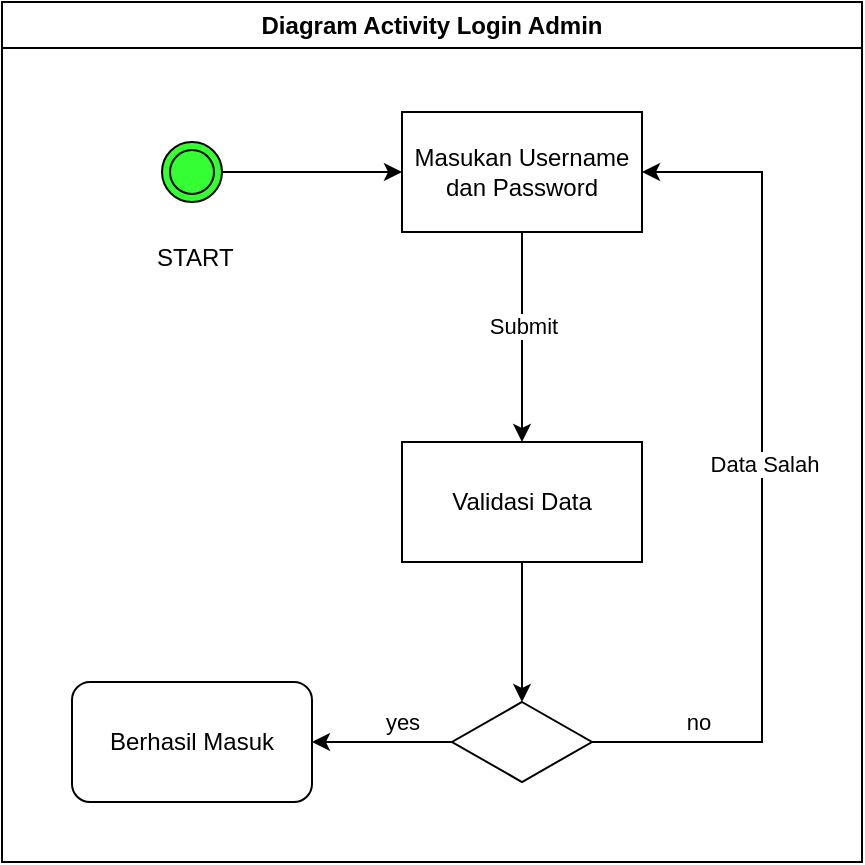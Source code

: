 <mxfile version="26.0.15">
  <diagram name="Page-1" id="GOh2vLQ1OWMwblA9ORjv">
    <mxGraphModel dx="1348" dy="560" grid="1" gridSize="10" guides="1" tooltips="1" connect="1" arrows="1" fold="1" page="1" pageScale="1" pageWidth="850" pageHeight="1100" math="0" shadow="0">
      <root>
        <mxCell id="0" />
        <mxCell id="1" parent="0" />
        <mxCell id="xI-s63wLPZlaSFHS93I1-6" style="edgeStyle=orthogonalEdgeStyle;rounded=0;orthogonalLoop=1;jettySize=auto;html=1;entryX=0;entryY=0.5;entryDx=0;entryDy=0;" edge="1" parent="1" source="xI-s63wLPZlaSFHS93I1-1" target="xI-s63wLPZlaSFHS93I1-3">
          <mxGeometry relative="1" as="geometry" />
        </mxCell>
        <mxCell id="xI-s63wLPZlaSFHS93I1-1" value="&lt;span style=&quot;white-space: pre;&quot;&gt;&#x9;&lt;span style=&quot;white-space: pre;&quot;&gt;&#x9;&lt;/span&gt;&lt;/span&gt;&lt;div&gt;&lt;br&gt;&lt;/div&gt;&lt;div&gt;&lt;br&gt;&lt;/div&gt;&lt;div&gt;&lt;br&gt;&lt;/div&gt;&lt;div&gt;&lt;br&gt;&lt;/div&gt;&lt;div&gt;&lt;br&gt;&lt;/div&gt;&lt;div&gt;&amp;nbsp;START&lt;/div&gt;" style="ellipse;shape=doubleEllipse;whiteSpace=wrap;html=1;aspect=fixed;fillColor=light-dark(#33FF33,var(--ge-dark-color, #121212));" vertex="1" parent="1">
          <mxGeometry x="60" y="100" width="30" height="30" as="geometry" />
        </mxCell>
        <mxCell id="xI-s63wLPZlaSFHS93I1-5" value="" style="edgeStyle=orthogonalEdgeStyle;rounded=0;orthogonalLoop=1;jettySize=auto;html=1;" edge="1" parent="1" source="xI-s63wLPZlaSFHS93I1-3" target="xI-s63wLPZlaSFHS93I1-13">
          <mxGeometry relative="1" as="geometry">
            <mxPoint x="240" y="230" as="targetPoint" />
          </mxGeometry>
        </mxCell>
        <mxCell id="xI-s63wLPZlaSFHS93I1-7" value="Submit&amp;nbsp;" style="edgeLabel;html=1;align=center;verticalAlign=middle;resizable=0;points=[];" vertex="1" connectable="0" parent="xI-s63wLPZlaSFHS93I1-5">
          <mxGeometry x="-0.111" y="2" relative="1" as="geometry">
            <mxPoint as="offset" />
          </mxGeometry>
        </mxCell>
        <mxCell id="xI-s63wLPZlaSFHS93I1-3" value="Masukan Username dan Password" style="rounded=0;whiteSpace=wrap;html=1;" vertex="1" parent="1">
          <mxGeometry x="180" y="85" width="120" height="60" as="geometry" />
        </mxCell>
        <mxCell id="xI-s63wLPZlaSFHS93I1-11" style="edgeStyle=orthogonalEdgeStyle;rounded=0;orthogonalLoop=1;jettySize=auto;html=1;entryX=1;entryY=0.5;entryDx=0;entryDy=0;exitX=1;exitY=0.5;exitDx=0;exitDy=0;" edge="1" parent="1" source="xI-s63wLPZlaSFHS93I1-10" target="xI-s63wLPZlaSFHS93I1-3">
          <mxGeometry relative="1" as="geometry">
            <mxPoint x="310" y="280" as="sourcePoint" />
            <Array as="points">
              <mxPoint x="360" y="400" />
              <mxPoint x="360" y="115" />
            </Array>
          </mxGeometry>
        </mxCell>
        <mxCell id="xI-s63wLPZlaSFHS93I1-12" value="Data Salah" style="edgeLabel;html=1;align=center;verticalAlign=middle;resizable=0;points=[];" vertex="1" connectable="0" parent="xI-s63wLPZlaSFHS93I1-11">
          <mxGeometry x="0.045" y="-1" relative="1" as="geometry">
            <mxPoint as="offset" />
          </mxGeometry>
        </mxCell>
        <mxCell id="xI-s63wLPZlaSFHS93I1-15" value="no" style="edgeLabel;html=1;align=center;verticalAlign=middle;resizable=0;points=[];" vertex="1" connectable="0" parent="xI-s63wLPZlaSFHS93I1-11">
          <mxGeometry x="-0.753" relative="1" as="geometry">
            <mxPoint y="-10" as="offset" />
          </mxGeometry>
        </mxCell>
        <mxCell id="xI-s63wLPZlaSFHS93I1-17" style="edgeStyle=orthogonalEdgeStyle;rounded=0;orthogonalLoop=1;jettySize=auto;html=1;entryX=1;entryY=0.5;entryDx=0;entryDy=0;" edge="1" parent="1" source="xI-s63wLPZlaSFHS93I1-10" target="xI-s63wLPZlaSFHS93I1-16">
          <mxGeometry relative="1" as="geometry" />
        </mxCell>
        <mxCell id="xI-s63wLPZlaSFHS93I1-18" value="yes" style="edgeLabel;html=1;align=center;verticalAlign=middle;resizable=0;points=[];" vertex="1" connectable="0" parent="xI-s63wLPZlaSFHS93I1-17">
          <mxGeometry x="-0.229" y="2" relative="1" as="geometry">
            <mxPoint x="2" y="-12" as="offset" />
          </mxGeometry>
        </mxCell>
        <mxCell id="xI-s63wLPZlaSFHS93I1-10" value="" style="rhombus;whiteSpace=wrap;html=1;" vertex="1" parent="1">
          <mxGeometry x="205" y="380" width="70" height="40" as="geometry" />
        </mxCell>
        <mxCell id="xI-s63wLPZlaSFHS93I1-14" style="edgeStyle=orthogonalEdgeStyle;rounded=0;orthogonalLoop=1;jettySize=auto;html=1;entryX=0.5;entryY=0;entryDx=0;entryDy=0;" edge="1" parent="1" source="xI-s63wLPZlaSFHS93I1-13" target="xI-s63wLPZlaSFHS93I1-10">
          <mxGeometry relative="1" as="geometry" />
        </mxCell>
        <mxCell id="xI-s63wLPZlaSFHS93I1-13" value="Validasi Data" style="rounded=0;whiteSpace=wrap;html=1;" vertex="1" parent="1">
          <mxGeometry x="180" y="250" width="120" height="60" as="geometry" />
        </mxCell>
        <mxCell id="xI-s63wLPZlaSFHS93I1-16" value="Berhasil Masuk" style="rounded=1;whiteSpace=wrap;html=1;" vertex="1" parent="1">
          <mxGeometry x="15" y="370" width="120" height="60" as="geometry" />
        </mxCell>
        <mxCell id="xI-s63wLPZlaSFHS93I1-19" value="Diagram Activity Login Admin" style="swimlane;whiteSpace=wrap;html=1;" vertex="1" parent="1">
          <mxGeometry x="-20" y="30" width="430" height="430" as="geometry" />
        </mxCell>
      </root>
    </mxGraphModel>
  </diagram>
</mxfile>

